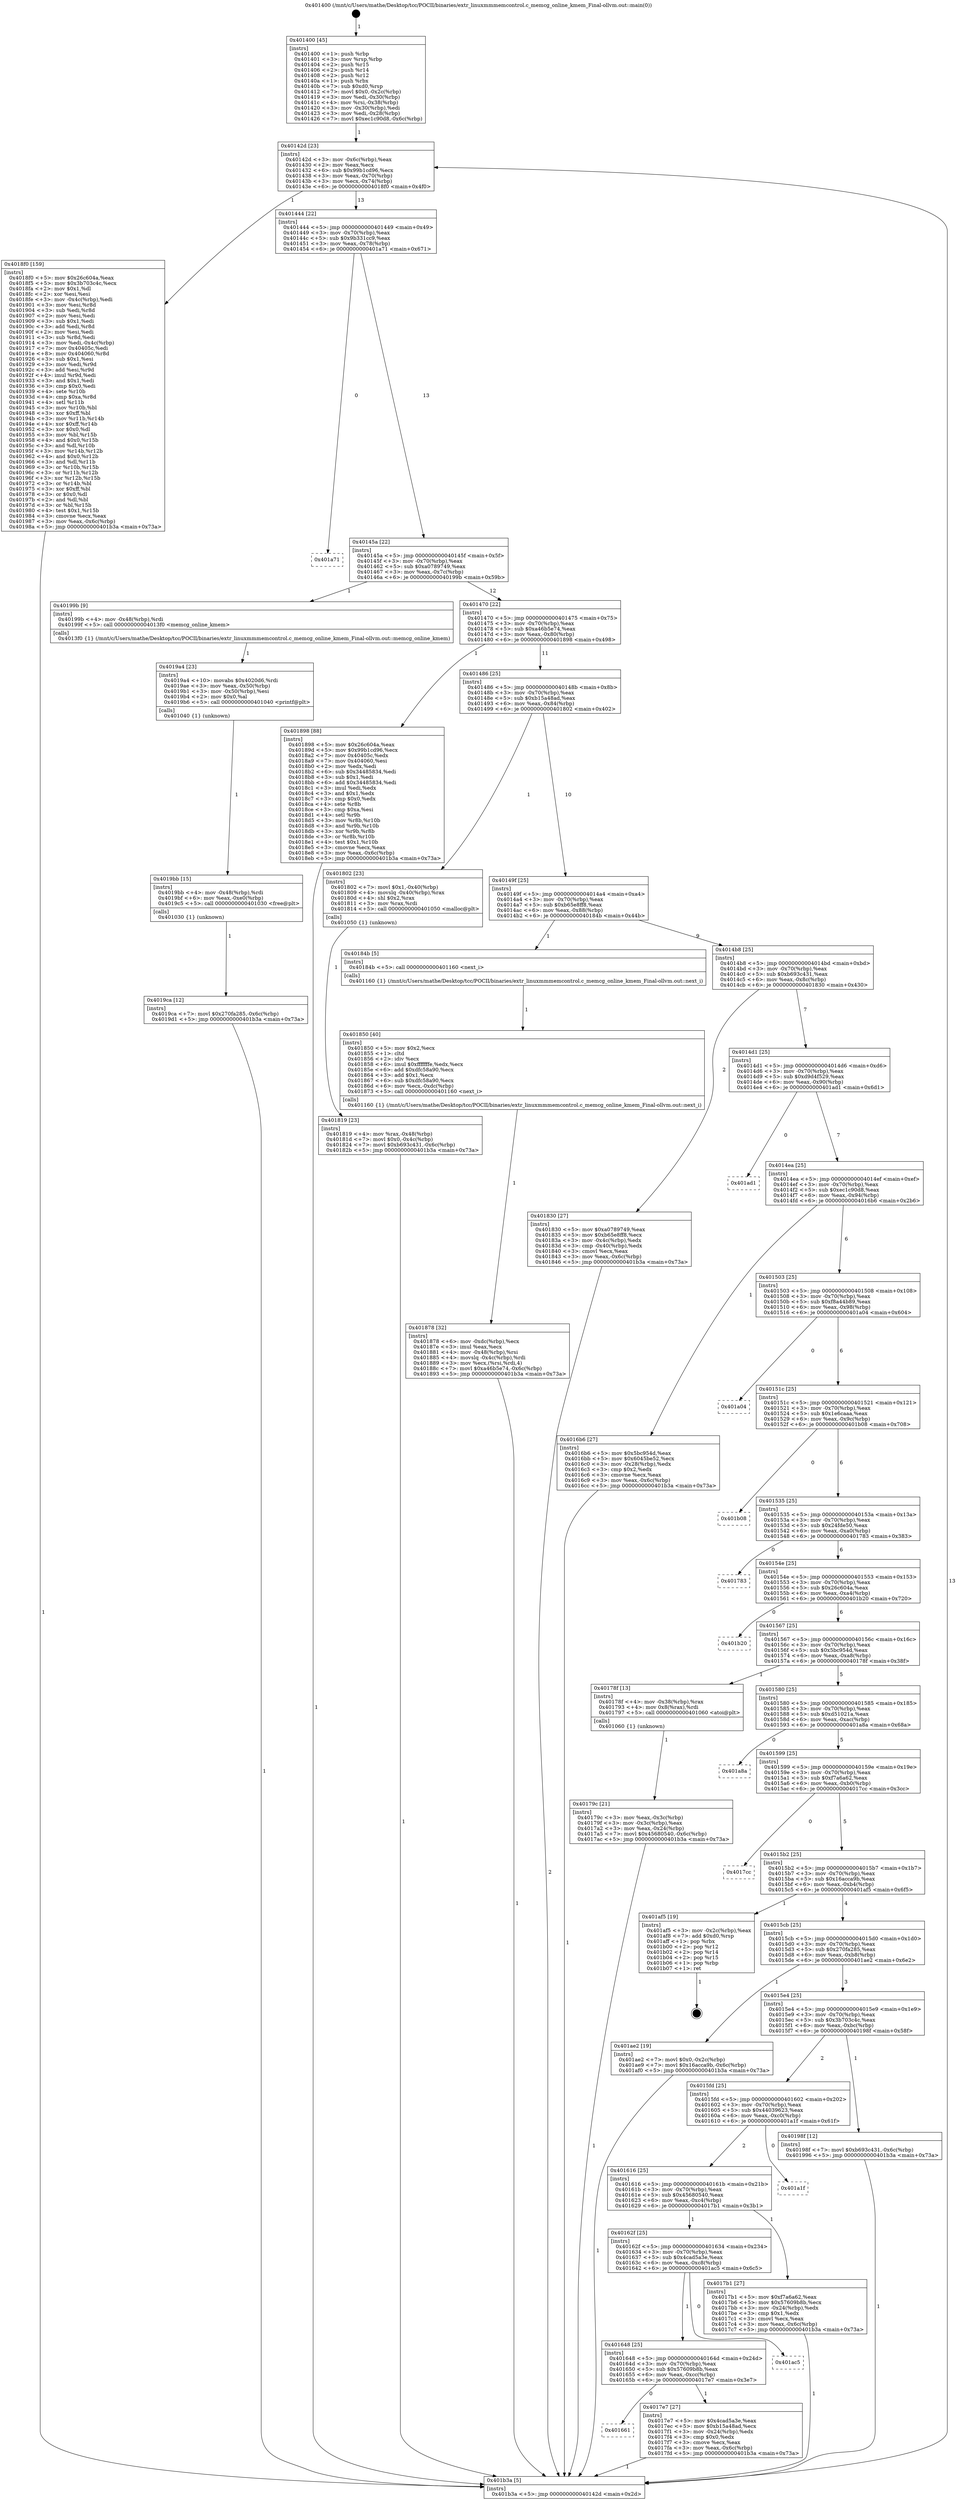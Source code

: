 digraph "0x401400" {
  label = "0x401400 (/mnt/c/Users/mathe/Desktop/tcc/POCII/binaries/extr_linuxmmmemcontrol.c_memcg_online_kmem_Final-ollvm.out::main(0))"
  labelloc = "t"
  node[shape=record]

  Entry [label="",width=0.3,height=0.3,shape=circle,fillcolor=black,style=filled]
  "0x40142d" [label="{
     0x40142d [23]\l
     | [instrs]\l
     &nbsp;&nbsp;0x40142d \<+3\>: mov -0x6c(%rbp),%eax\l
     &nbsp;&nbsp;0x401430 \<+2\>: mov %eax,%ecx\l
     &nbsp;&nbsp;0x401432 \<+6\>: sub $0x99b1cd96,%ecx\l
     &nbsp;&nbsp;0x401438 \<+3\>: mov %eax,-0x70(%rbp)\l
     &nbsp;&nbsp;0x40143b \<+3\>: mov %ecx,-0x74(%rbp)\l
     &nbsp;&nbsp;0x40143e \<+6\>: je 00000000004018f0 \<main+0x4f0\>\l
  }"]
  "0x4018f0" [label="{
     0x4018f0 [159]\l
     | [instrs]\l
     &nbsp;&nbsp;0x4018f0 \<+5\>: mov $0x26c604a,%eax\l
     &nbsp;&nbsp;0x4018f5 \<+5\>: mov $0x3b703c4c,%ecx\l
     &nbsp;&nbsp;0x4018fa \<+2\>: mov $0x1,%dl\l
     &nbsp;&nbsp;0x4018fc \<+2\>: xor %esi,%esi\l
     &nbsp;&nbsp;0x4018fe \<+3\>: mov -0x4c(%rbp),%edi\l
     &nbsp;&nbsp;0x401901 \<+3\>: mov %esi,%r8d\l
     &nbsp;&nbsp;0x401904 \<+3\>: sub %edi,%r8d\l
     &nbsp;&nbsp;0x401907 \<+2\>: mov %esi,%edi\l
     &nbsp;&nbsp;0x401909 \<+3\>: sub $0x1,%edi\l
     &nbsp;&nbsp;0x40190c \<+3\>: add %edi,%r8d\l
     &nbsp;&nbsp;0x40190f \<+2\>: mov %esi,%edi\l
     &nbsp;&nbsp;0x401911 \<+3\>: sub %r8d,%edi\l
     &nbsp;&nbsp;0x401914 \<+3\>: mov %edi,-0x4c(%rbp)\l
     &nbsp;&nbsp;0x401917 \<+7\>: mov 0x40405c,%edi\l
     &nbsp;&nbsp;0x40191e \<+8\>: mov 0x404060,%r8d\l
     &nbsp;&nbsp;0x401926 \<+3\>: sub $0x1,%esi\l
     &nbsp;&nbsp;0x401929 \<+3\>: mov %edi,%r9d\l
     &nbsp;&nbsp;0x40192c \<+3\>: add %esi,%r9d\l
     &nbsp;&nbsp;0x40192f \<+4\>: imul %r9d,%edi\l
     &nbsp;&nbsp;0x401933 \<+3\>: and $0x1,%edi\l
     &nbsp;&nbsp;0x401936 \<+3\>: cmp $0x0,%edi\l
     &nbsp;&nbsp;0x401939 \<+4\>: sete %r10b\l
     &nbsp;&nbsp;0x40193d \<+4\>: cmp $0xa,%r8d\l
     &nbsp;&nbsp;0x401941 \<+4\>: setl %r11b\l
     &nbsp;&nbsp;0x401945 \<+3\>: mov %r10b,%bl\l
     &nbsp;&nbsp;0x401948 \<+3\>: xor $0xff,%bl\l
     &nbsp;&nbsp;0x40194b \<+3\>: mov %r11b,%r14b\l
     &nbsp;&nbsp;0x40194e \<+4\>: xor $0xff,%r14b\l
     &nbsp;&nbsp;0x401952 \<+3\>: xor $0x0,%dl\l
     &nbsp;&nbsp;0x401955 \<+3\>: mov %bl,%r15b\l
     &nbsp;&nbsp;0x401958 \<+4\>: and $0x0,%r15b\l
     &nbsp;&nbsp;0x40195c \<+3\>: and %dl,%r10b\l
     &nbsp;&nbsp;0x40195f \<+3\>: mov %r14b,%r12b\l
     &nbsp;&nbsp;0x401962 \<+4\>: and $0x0,%r12b\l
     &nbsp;&nbsp;0x401966 \<+3\>: and %dl,%r11b\l
     &nbsp;&nbsp;0x401969 \<+3\>: or %r10b,%r15b\l
     &nbsp;&nbsp;0x40196c \<+3\>: or %r11b,%r12b\l
     &nbsp;&nbsp;0x40196f \<+3\>: xor %r12b,%r15b\l
     &nbsp;&nbsp;0x401972 \<+3\>: or %r14b,%bl\l
     &nbsp;&nbsp;0x401975 \<+3\>: xor $0xff,%bl\l
     &nbsp;&nbsp;0x401978 \<+3\>: or $0x0,%dl\l
     &nbsp;&nbsp;0x40197b \<+2\>: and %dl,%bl\l
     &nbsp;&nbsp;0x40197d \<+3\>: or %bl,%r15b\l
     &nbsp;&nbsp;0x401980 \<+4\>: test $0x1,%r15b\l
     &nbsp;&nbsp;0x401984 \<+3\>: cmovne %ecx,%eax\l
     &nbsp;&nbsp;0x401987 \<+3\>: mov %eax,-0x6c(%rbp)\l
     &nbsp;&nbsp;0x40198a \<+5\>: jmp 0000000000401b3a \<main+0x73a\>\l
  }"]
  "0x401444" [label="{
     0x401444 [22]\l
     | [instrs]\l
     &nbsp;&nbsp;0x401444 \<+5\>: jmp 0000000000401449 \<main+0x49\>\l
     &nbsp;&nbsp;0x401449 \<+3\>: mov -0x70(%rbp),%eax\l
     &nbsp;&nbsp;0x40144c \<+5\>: sub $0x9b331cc9,%eax\l
     &nbsp;&nbsp;0x401451 \<+3\>: mov %eax,-0x78(%rbp)\l
     &nbsp;&nbsp;0x401454 \<+6\>: je 0000000000401a71 \<main+0x671\>\l
  }"]
  Exit [label="",width=0.3,height=0.3,shape=circle,fillcolor=black,style=filled,peripheries=2]
  "0x401a71" [label="{
     0x401a71\l
  }", style=dashed]
  "0x40145a" [label="{
     0x40145a [22]\l
     | [instrs]\l
     &nbsp;&nbsp;0x40145a \<+5\>: jmp 000000000040145f \<main+0x5f\>\l
     &nbsp;&nbsp;0x40145f \<+3\>: mov -0x70(%rbp),%eax\l
     &nbsp;&nbsp;0x401462 \<+5\>: sub $0xa0789749,%eax\l
     &nbsp;&nbsp;0x401467 \<+3\>: mov %eax,-0x7c(%rbp)\l
     &nbsp;&nbsp;0x40146a \<+6\>: je 000000000040199b \<main+0x59b\>\l
  }"]
  "0x4019ca" [label="{
     0x4019ca [12]\l
     | [instrs]\l
     &nbsp;&nbsp;0x4019ca \<+7\>: movl $0x270fa285,-0x6c(%rbp)\l
     &nbsp;&nbsp;0x4019d1 \<+5\>: jmp 0000000000401b3a \<main+0x73a\>\l
  }"]
  "0x40199b" [label="{
     0x40199b [9]\l
     | [instrs]\l
     &nbsp;&nbsp;0x40199b \<+4\>: mov -0x48(%rbp),%rdi\l
     &nbsp;&nbsp;0x40199f \<+5\>: call 00000000004013f0 \<memcg_online_kmem\>\l
     | [calls]\l
     &nbsp;&nbsp;0x4013f0 \{1\} (/mnt/c/Users/mathe/Desktop/tcc/POCII/binaries/extr_linuxmmmemcontrol.c_memcg_online_kmem_Final-ollvm.out::memcg_online_kmem)\l
  }"]
  "0x401470" [label="{
     0x401470 [22]\l
     | [instrs]\l
     &nbsp;&nbsp;0x401470 \<+5\>: jmp 0000000000401475 \<main+0x75\>\l
     &nbsp;&nbsp;0x401475 \<+3\>: mov -0x70(%rbp),%eax\l
     &nbsp;&nbsp;0x401478 \<+5\>: sub $0xa46b5e74,%eax\l
     &nbsp;&nbsp;0x40147d \<+3\>: mov %eax,-0x80(%rbp)\l
     &nbsp;&nbsp;0x401480 \<+6\>: je 0000000000401898 \<main+0x498\>\l
  }"]
  "0x4019bb" [label="{
     0x4019bb [15]\l
     | [instrs]\l
     &nbsp;&nbsp;0x4019bb \<+4\>: mov -0x48(%rbp),%rdi\l
     &nbsp;&nbsp;0x4019bf \<+6\>: mov %eax,-0xe0(%rbp)\l
     &nbsp;&nbsp;0x4019c5 \<+5\>: call 0000000000401030 \<free@plt\>\l
     | [calls]\l
     &nbsp;&nbsp;0x401030 \{1\} (unknown)\l
  }"]
  "0x401898" [label="{
     0x401898 [88]\l
     | [instrs]\l
     &nbsp;&nbsp;0x401898 \<+5\>: mov $0x26c604a,%eax\l
     &nbsp;&nbsp;0x40189d \<+5\>: mov $0x99b1cd96,%ecx\l
     &nbsp;&nbsp;0x4018a2 \<+7\>: mov 0x40405c,%edx\l
     &nbsp;&nbsp;0x4018a9 \<+7\>: mov 0x404060,%esi\l
     &nbsp;&nbsp;0x4018b0 \<+2\>: mov %edx,%edi\l
     &nbsp;&nbsp;0x4018b2 \<+6\>: sub $0x34485834,%edi\l
     &nbsp;&nbsp;0x4018b8 \<+3\>: sub $0x1,%edi\l
     &nbsp;&nbsp;0x4018bb \<+6\>: add $0x34485834,%edi\l
     &nbsp;&nbsp;0x4018c1 \<+3\>: imul %edi,%edx\l
     &nbsp;&nbsp;0x4018c4 \<+3\>: and $0x1,%edx\l
     &nbsp;&nbsp;0x4018c7 \<+3\>: cmp $0x0,%edx\l
     &nbsp;&nbsp;0x4018ca \<+4\>: sete %r8b\l
     &nbsp;&nbsp;0x4018ce \<+3\>: cmp $0xa,%esi\l
     &nbsp;&nbsp;0x4018d1 \<+4\>: setl %r9b\l
     &nbsp;&nbsp;0x4018d5 \<+3\>: mov %r8b,%r10b\l
     &nbsp;&nbsp;0x4018d8 \<+3\>: and %r9b,%r10b\l
     &nbsp;&nbsp;0x4018db \<+3\>: xor %r9b,%r8b\l
     &nbsp;&nbsp;0x4018de \<+3\>: or %r8b,%r10b\l
     &nbsp;&nbsp;0x4018e1 \<+4\>: test $0x1,%r10b\l
     &nbsp;&nbsp;0x4018e5 \<+3\>: cmovne %ecx,%eax\l
     &nbsp;&nbsp;0x4018e8 \<+3\>: mov %eax,-0x6c(%rbp)\l
     &nbsp;&nbsp;0x4018eb \<+5\>: jmp 0000000000401b3a \<main+0x73a\>\l
  }"]
  "0x401486" [label="{
     0x401486 [25]\l
     | [instrs]\l
     &nbsp;&nbsp;0x401486 \<+5\>: jmp 000000000040148b \<main+0x8b\>\l
     &nbsp;&nbsp;0x40148b \<+3\>: mov -0x70(%rbp),%eax\l
     &nbsp;&nbsp;0x40148e \<+5\>: sub $0xb15a48ad,%eax\l
     &nbsp;&nbsp;0x401493 \<+6\>: mov %eax,-0x84(%rbp)\l
     &nbsp;&nbsp;0x401499 \<+6\>: je 0000000000401802 \<main+0x402\>\l
  }"]
  "0x4019a4" [label="{
     0x4019a4 [23]\l
     | [instrs]\l
     &nbsp;&nbsp;0x4019a4 \<+10\>: movabs $0x4020d6,%rdi\l
     &nbsp;&nbsp;0x4019ae \<+3\>: mov %eax,-0x50(%rbp)\l
     &nbsp;&nbsp;0x4019b1 \<+3\>: mov -0x50(%rbp),%esi\l
     &nbsp;&nbsp;0x4019b4 \<+2\>: mov $0x0,%al\l
     &nbsp;&nbsp;0x4019b6 \<+5\>: call 0000000000401040 \<printf@plt\>\l
     | [calls]\l
     &nbsp;&nbsp;0x401040 \{1\} (unknown)\l
  }"]
  "0x401802" [label="{
     0x401802 [23]\l
     | [instrs]\l
     &nbsp;&nbsp;0x401802 \<+7\>: movl $0x1,-0x40(%rbp)\l
     &nbsp;&nbsp;0x401809 \<+4\>: movslq -0x40(%rbp),%rax\l
     &nbsp;&nbsp;0x40180d \<+4\>: shl $0x2,%rax\l
     &nbsp;&nbsp;0x401811 \<+3\>: mov %rax,%rdi\l
     &nbsp;&nbsp;0x401814 \<+5\>: call 0000000000401050 \<malloc@plt\>\l
     | [calls]\l
     &nbsp;&nbsp;0x401050 \{1\} (unknown)\l
  }"]
  "0x40149f" [label="{
     0x40149f [25]\l
     | [instrs]\l
     &nbsp;&nbsp;0x40149f \<+5\>: jmp 00000000004014a4 \<main+0xa4\>\l
     &nbsp;&nbsp;0x4014a4 \<+3\>: mov -0x70(%rbp),%eax\l
     &nbsp;&nbsp;0x4014a7 \<+5\>: sub $0xb65e8ff8,%eax\l
     &nbsp;&nbsp;0x4014ac \<+6\>: mov %eax,-0x88(%rbp)\l
     &nbsp;&nbsp;0x4014b2 \<+6\>: je 000000000040184b \<main+0x44b\>\l
  }"]
  "0x401878" [label="{
     0x401878 [32]\l
     | [instrs]\l
     &nbsp;&nbsp;0x401878 \<+6\>: mov -0xdc(%rbp),%ecx\l
     &nbsp;&nbsp;0x40187e \<+3\>: imul %eax,%ecx\l
     &nbsp;&nbsp;0x401881 \<+4\>: mov -0x48(%rbp),%rsi\l
     &nbsp;&nbsp;0x401885 \<+4\>: movslq -0x4c(%rbp),%rdi\l
     &nbsp;&nbsp;0x401889 \<+3\>: mov %ecx,(%rsi,%rdi,4)\l
     &nbsp;&nbsp;0x40188c \<+7\>: movl $0xa46b5e74,-0x6c(%rbp)\l
     &nbsp;&nbsp;0x401893 \<+5\>: jmp 0000000000401b3a \<main+0x73a\>\l
  }"]
  "0x40184b" [label="{
     0x40184b [5]\l
     | [instrs]\l
     &nbsp;&nbsp;0x40184b \<+5\>: call 0000000000401160 \<next_i\>\l
     | [calls]\l
     &nbsp;&nbsp;0x401160 \{1\} (/mnt/c/Users/mathe/Desktop/tcc/POCII/binaries/extr_linuxmmmemcontrol.c_memcg_online_kmem_Final-ollvm.out::next_i)\l
  }"]
  "0x4014b8" [label="{
     0x4014b8 [25]\l
     | [instrs]\l
     &nbsp;&nbsp;0x4014b8 \<+5\>: jmp 00000000004014bd \<main+0xbd\>\l
     &nbsp;&nbsp;0x4014bd \<+3\>: mov -0x70(%rbp),%eax\l
     &nbsp;&nbsp;0x4014c0 \<+5\>: sub $0xb693c431,%eax\l
     &nbsp;&nbsp;0x4014c5 \<+6\>: mov %eax,-0x8c(%rbp)\l
     &nbsp;&nbsp;0x4014cb \<+6\>: je 0000000000401830 \<main+0x430\>\l
  }"]
  "0x401850" [label="{
     0x401850 [40]\l
     | [instrs]\l
     &nbsp;&nbsp;0x401850 \<+5\>: mov $0x2,%ecx\l
     &nbsp;&nbsp;0x401855 \<+1\>: cltd\l
     &nbsp;&nbsp;0x401856 \<+2\>: idiv %ecx\l
     &nbsp;&nbsp;0x401858 \<+6\>: imul $0xfffffffe,%edx,%ecx\l
     &nbsp;&nbsp;0x40185e \<+6\>: add $0xdfc58a90,%ecx\l
     &nbsp;&nbsp;0x401864 \<+3\>: add $0x1,%ecx\l
     &nbsp;&nbsp;0x401867 \<+6\>: sub $0xdfc58a90,%ecx\l
     &nbsp;&nbsp;0x40186d \<+6\>: mov %ecx,-0xdc(%rbp)\l
     &nbsp;&nbsp;0x401873 \<+5\>: call 0000000000401160 \<next_i\>\l
     | [calls]\l
     &nbsp;&nbsp;0x401160 \{1\} (/mnt/c/Users/mathe/Desktop/tcc/POCII/binaries/extr_linuxmmmemcontrol.c_memcg_online_kmem_Final-ollvm.out::next_i)\l
  }"]
  "0x401830" [label="{
     0x401830 [27]\l
     | [instrs]\l
     &nbsp;&nbsp;0x401830 \<+5\>: mov $0xa0789749,%eax\l
     &nbsp;&nbsp;0x401835 \<+5\>: mov $0xb65e8ff8,%ecx\l
     &nbsp;&nbsp;0x40183a \<+3\>: mov -0x4c(%rbp),%edx\l
     &nbsp;&nbsp;0x40183d \<+3\>: cmp -0x40(%rbp),%edx\l
     &nbsp;&nbsp;0x401840 \<+3\>: cmovl %ecx,%eax\l
     &nbsp;&nbsp;0x401843 \<+3\>: mov %eax,-0x6c(%rbp)\l
     &nbsp;&nbsp;0x401846 \<+5\>: jmp 0000000000401b3a \<main+0x73a\>\l
  }"]
  "0x4014d1" [label="{
     0x4014d1 [25]\l
     | [instrs]\l
     &nbsp;&nbsp;0x4014d1 \<+5\>: jmp 00000000004014d6 \<main+0xd6\>\l
     &nbsp;&nbsp;0x4014d6 \<+3\>: mov -0x70(%rbp),%eax\l
     &nbsp;&nbsp;0x4014d9 \<+5\>: sub $0xd9d4f529,%eax\l
     &nbsp;&nbsp;0x4014de \<+6\>: mov %eax,-0x90(%rbp)\l
     &nbsp;&nbsp;0x4014e4 \<+6\>: je 0000000000401ad1 \<main+0x6d1\>\l
  }"]
  "0x401819" [label="{
     0x401819 [23]\l
     | [instrs]\l
     &nbsp;&nbsp;0x401819 \<+4\>: mov %rax,-0x48(%rbp)\l
     &nbsp;&nbsp;0x40181d \<+7\>: movl $0x0,-0x4c(%rbp)\l
     &nbsp;&nbsp;0x401824 \<+7\>: movl $0xb693c431,-0x6c(%rbp)\l
     &nbsp;&nbsp;0x40182b \<+5\>: jmp 0000000000401b3a \<main+0x73a\>\l
  }"]
  "0x401ad1" [label="{
     0x401ad1\l
  }", style=dashed]
  "0x4014ea" [label="{
     0x4014ea [25]\l
     | [instrs]\l
     &nbsp;&nbsp;0x4014ea \<+5\>: jmp 00000000004014ef \<main+0xef\>\l
     &nbsp;&nbsp;0x4014ef \<+3\>: mov -0x70(%rbp),%eax\l
     &nbsp;&nbsp;0x4014f2 \<+5\>: sub $0xec1c90d8,%eax\l
     &nbsp;&nbsp;0x4014f7 \<+6\>: mov %eax,-0x94(%rbp)\l
     &nbsp;&nbsp;0x4014fd \<+6\>: je 00000000004016b6 \<main+0x2b6\>\l
  }"]
  "0x401661" [label="{
     0x401661\l
  }", style=dashed]
  "0x4016b6" [label="{
     0x4016b6 [27]\l
     | [instrs]\l
     &nbsp;&nbsp;0x4016b6 \<+5\>: mov $0x5bc954d,%eax\l
     &nbsp;&nbsp;0x4016bb \<+5\>: mov $0x6045be52,%ecx\l
     &nbsp;&nbsp;0x4016c0 \<+3\>: mov -0x28(%rbp),%edx\l
     &nbsp;&nbsp;0x4016c3 \<+3\>: cmp $0x2,%edx\l
     &nbsp;&nbsp;0x4016c6 \<+3\>: cmovne %ecx,%eax\l
     &nbsp;&nbsp;0x4016c9 \<+3\>: mov %eax,-0x6c(%rbp)\l
     &nbsp;&nbsp;0x4016cc \<+5\>: jmp 0000000000401b3a \<main+0x73a\>\l
  }"]
  "0x401503" [label="{
     0x401503 [25]\l
     | [instrs]\l
     &nbsp;&nbsp;0x401503 \<+5\>: jmp 0000000000401508 \<main+0x108\>\l
     &nbsp;&nbsp;0x401508 \<+3\>: mov -0x70(%rbp),%eax\l
     &nbsp;&nbsp;0x40150b \<+5\>: sub $0xf8a44b89,%eax\l
     &nbsp;&nbsp;0x401510 \<+6\>: mov %eax,-0x98(%rbp)\l
     &nbsp;&nbsp;0x401516 \<+6\>: je 0000000000401a04 \<main+0x604\>\l
  }"]
  "0x401b3a" [label="{
     0x401b3a [5]\l
     | [instrs]\l
     &nbsp;&nbsp;0x401b3a \<+5\>: jmp 000000000040142d \<main+0x2d\>\l
  }"]
  "0x401400" [label="{
     0x401400 [45]\l
     | [instrs]\l
     &nbsp;&nbsp;0x401400 \<+1\>: push %rbp\l
     &nbsp;&nbsp;0x401401 \<+3\>: mov %rsp,%rbp\l
     &nbsp;&nbsp;0x401404 \<+2\>: push %r15\l
     &nbsp;&nbsp;0x401406 \<+2\>: push %r14\l
     &nbsp;&nbsp;0x401408 \<+2\>: push %r12\l
     &nbsp;&nbsp;0x40140a \<+1\>: push %rbx\l
     &nbsp;&nbsp;0x40140b \<+7\>: sub $0xd0,%rsp\l
     &nbsp;&nbsp;0x401412 \<+7\>: movl $0x0,-0x2c(%rbp)\l
     &nbsp;&nbsp;0x401419 \<+3\>: mov %edi,-0x30(%rbp)\l
     &nbsp;&nbsp;0x40141c \<+4\>: mov %rsi,-0x38(%rbp)\l
     &nbsp;&nbsp;0x401420 \<+3\>: mov -0x30(%rbp),%edi\l
     &nbsp;&nbsp;0x401423 \<+3\>: mov %edi,-0x28(%rbp)\l
     &nbsp;&nbsp;0x401426 \<+7\>: movl $0xec1c90d8,-0x6c(%rbp)\l
  }"]
  "0x4017e7" [label="{
     0x4017e7 [27]\l
     | [instrs]\l
     &nbsp;&nbsp;0x4017e7 \<+5\>: mov $0x4cad5a3e,%eax\l
     &nbsp;&nbsp;0x4017ec \<+5\>: mov $0xb15a48ad,%ecx\l
     &nbsp;&nbsp;0x4017f1 \<+3\>: mov -0x24(%rbp),%edx\l
     &nbsp;&nbsp;0x4017f4 \<+3\>: cmp $0x0,%edx\l
     &nbsp;&nbsp;0x4017f7 \<+3\>: cmove %ecx,%eax\l
     &nbsp;&nbsp;0x4017fa \<+3\>: mov %eax,-0x6c(%rbp)\l
     &nbsp;&nbsp;0x4017fd \<+5\>: jmp 0000000000401b3a \<main+0x73a\>\l
  }"]
  "0x401a04" [label="{
     0x401a04\l
  }", style=dashed]
  "0x40151c" [label="{
     0x40151c [25]\l
     | [instrs]\l
     &nbsp;&nbsp;0x40151c \<+5\>: jmp 0000000000401521 \<main+0x121\>\l
     &nbsp;&nbsp;0x401521 \<+3\>: mov -0x70(%rbp),%eax\l
     &nbsp;&nbsp;0x401524 \<+5\>: sub $0x1e6caaa,%eax\l
     &nbsp;&nbsp;0x401529 \<+6\>: mov %eax,-0x9c(%rbp)\l
     &nbsp;&nbsp;0x40152f \<+6\>: je 0000000000401b08 \<main+0x708\>\l
  }"]
  "0x401648" [label="{
     0x401648 [25]\l
     | [instrs]\l
     &nbsp;&nbsp;0x401648 \<+5\>: jmp 000000000040164d \<main+0x24d\>\l
     &nbsp;&nbsp;0x40164d \<+3\>: mov -0x70(%rbp),%eax\l
     &nbsp;&nbsp;0x401650 \<+5\>: sub $0x57609b8b,%eax\l
     &nbsp;&nbsp;0x401655 \<+6\>: mov %eax,-0xcc(%rbp)\l
     &nbsp;&nbsp;0x40165b \<+6\>: je 00000000004017e7 \<main+0x3e7\>\l
  }"]
  "0x401b08" [label="{
     0x401b08\l
  }", style=dashed]
  "0x401535" [label="{
     0x401535 [25]\l
     | [instrs]\l
     &nbsp;&nbsp;0x401535 \<+5\>: jmp 000000000040153a \<main+0x13a\>\l
     &nbsp;&nbsp;0x40153a \<+3\>: mov -0x70(%rbp),%eax\l
     &nbsp;&nbsp;0x40153d \<+5\>: sub $0x24fde50,%eax\l
     &nbsp;&nbsp;0x401542 \<+6\>: mov %eax,-0xa0(%rbp)\l
     &nbsp;&nbsp;0x401548 \<+6\>: je 0000000000401783 \<main+0x383\>\l
  }"]
  "0x401ac5" [label="{
     0x401ac5\l
  }", style=dashed]
  "0x401783" [label="{
     0x401783\l
  }", style=dashed]
  "0x40154e" [label="{
     0x40154e [25]\l
     | [instrs]\l
     &nbsp;&nbsp;0x40154e \<+5\>: jmp 0000000000401553 \<main+0x153\>\l
     &nbsp;&nbsp;0x401553 \<+3\>: mov -0x70(%rbp),%eax\l
     &nbsp;&nbsp;0x401556 \<+5\>: sub $0x26c604a,%eax\l
     &nbsp;&nbsp;0x40155b \<+6\>: mov %eax,-0xa4(%rbp)\l
     &nbsp;&nbsp;0x401561 \<+6\>: je 0000000000401b20 \<main+0x720\>\l
  }"]
  "0x40162f" [label="{
     0x40162f [25]\l
     | [instrs]\l
     &nbsp;&nbsp;0x40162f \<+5\>: jmp 0000000000401634 \<main+0x234\>\l
     &nbsp;&nbsp;0x401634 \<+3\>: mov -0x70(%rbp),%eax\l
     &nbsp;&nbsp;0x401637 \<+5\>: sub $0x4cad5a3e,%eax\l
     &nbsp;&nbsp;0x40163c \<+6\>: mov %eax,-0xc8(%rbp)\l
     &nbsp;&nbsp;0x401642 \<+6\>: je 0000000000401ac5 \<main+0x6c5\>\l
  }"]
  "0x401b20" [label="{
     0x401b20\l
  }", style=dashed]
  "0x401567" [label="{
     0x401567 [25]\l
     | [instrs]\l
     &nbsp;&nbsp;0x401567 \<+5\>: jmp 000000000040156c \<main+0x16c\>\l
     &nbsp;&nbsp;0x40156c \<+3\>: mov -0x70(%rbp),%eax\l
     &nbsp;&nbsp;0x40156f \<+5\>: sub $0x5bc954d,%eax\l
     &nbsp;&nbsp;0x401574 \<+6\>: mov %eax,-0xa8(%rbp)\l
     &nbsp;&nbsp;0x40157a \<+6\>: je 000000000040178f \<main+0x38f\>\l
  }"]
  "0x4017b1" [label="{
     0x4017b1 [27]\l
     | [instrs]\l
     &nbsp;&nbsp;0x4017b1 \<+5\>: mov $0xf7a6a62,%eax\l
     &nbsp;&nbsp;0x4017b6 \<+5\>: mov $0x57609b8b,%ecx\l
     &nbsp;&nbsp;0x4017bb \<+3\>: mov -0x24(%rbp),%edx\l
     &nbsp;&nbsp;0x4017be \<+3\>: cmp $0x1,%edx\l
     &nbsp;&nbsp;0x4017c1 \<+3\>: cmovl %ecx,%eax\l
     &nbsp;&nbsp;0x4017c4 \<+3\>: mov %eax,-0x6c(%rbp)\l
     &nbsp;&nbsp;0x4017c7 \<+5\>: jmp 0000000000401b3a \<main+0x73a\>\l
  }"]
  "0x40178f" [label="{
     0x40178f [13]\l
     | [instrs]\l
     &nbsp;&nbsp;0x40178f \<+4\>: mov -0x38(%rbp),%rax\l
     &nbsp;&nbsp;0x401793 \<+4\>: mov 0x8(%rax),%rdi\l
     &nbsp;&nbsp;0x401797 \<+5\>: call 0000000000401060 \<atoi@plt\>\l
     | [calls]\l
     &nbsp;&nbsp;0x401060 \{1\} (unknown)\l
  }"]
  "0x401580" [label="{
     0x401580 [25]\l
     | [instrs]\l
     &nbsp;&nbsp;0x401580 \<+5\>: jmp 0000000000401585 \<main+0x185\>\l
     &nbsp;&nbsp;0x401585 \<+3\>: mov -0x70(%rbp),%eax\l
     &nbsp;&nbsp;0x401588 \<+5\>: sub $0xd51021a,%eax\l
     &nbsp;&nbsp;0x40158d \<+6\>: mov %eax,-0xac(%rbp)\l
     &nbsp;&nbsp;0x401593 \<+6\>: je 0000000000401a8a \<main+0x68a\>\l
  }"]
  "0x40179c" [label="{
     0x40179c [21]\l
     | [instrs]\l
     &nbsp;&nbsp;0x40179c \<+3\>: mov %eax,-0x3c(%rbp)\l
     &nbsp;&nbsp;0x40179f \<+3\>: mov -0x3c(%rbp),%eax\l
     &nbsp;&nbsp;0x4017a2 \<+3\>: mov %eax,-0x24(%rbp)\l
     &nbsp;&nbsp;0x4017a5 \<+7\>: movl $0x45680540,-0x6c(%rbp)\l
     &nbsp;&nbsp;0x4017ac \<+5\>: jmp 0000000000401b3a \<main+0x73a\>\l
  }"]
  "0x401616" [label="{
     0x401616 [25]\l
     | [instrs]\l
     &nbsp;&nbsp;0x401616 \<+5\>: jmp 000000000040161b \<main+0x21b\>\l
     &nbsp;&nbsp;0x40161b \<+3\>: mov -0x70(%rbp),%eax\l
     &nbsp;&nbsp;0x40161e \<+5\>: sub $0x45680540,%eax\l
     &nbsp;&nbsp;0x401623 \<+6\>: mov %eax,-0xc4(%rbp)\l
     &nbsp;&nbsp;0x401629 \<+6\>: je 00000000004017b1 \<main+0x3b1\>\l
  }"]
  "0x401a8a" [label="{
     0x401a8a\l
  }", style=dashed]
  "0x401599" [label="{
     0x401599 [25]\l
     | [instrs]\l
     &nbsp;&nbsp;0x401599 \<+5\>: jmp 000000000040159e \<main+0x19e\>\l
     &nbsp;&nbsp;0x40159e \<+3\>: mov -0x70(%rbp),%eax\l
     &nbsp;&nbsp;0x4015a1 \<+5\>: sub $0xf7a6a62,%eax\l
     &nbsp;&nbsp;0x4015a6 \<+6\>: mov %eax,-0xb0(%rbp)\l
     &nbsp;&nbsp;0x4015ac \<+6\>: je 00000000004017cc \<main+0x3cc\>\l
  }"]
  "0x401a1f" [label="{
     0x401a1f\l
  }", style=dashed]
  "0x4017cc" [label="{
     0x4017cc\l
  }", style=dashed]
  "0x4015b2" [label="{
     0x4015b2 [25]\l
     | [instrs]\l
     &nbsp;&nbsp;0x4015b2 \<+5\>: jmp 00000000004015b7 \<main+0x1b7\>\l
     &nbsp;&nbsp;0x4015b7 \<+3\>: mov -0x70(%rbp),%eax\l
     &nbsp;&nbsp;0x4015ba \<+5\>: sub $0x16acca9b,%eax\l
     &nbsp;&nbsp;0x4015bf \<+6\>: mov %eax,-0xb4(%rbp)\l
     &nbsp;&nbsp;0x4015c5 \<+6\>: je 0000000000401af5 \<main+0x6f5\>\l
  }"]
  "0x4015fd" [label="{
     0x4015fd [25]\l
     | [instrs]\l
     &nbsp;&nbsp;0x4015fd \<+5\>: jmp 0000000000401602 \<main+0x202\>\l
     &nbsp;&nbsp;0x401602 \<+3\>: mov -0x70(%rbp),%eax\l
     &nbsp;&nbsp;0x401605 \<+5\>: sub $0x44039623,%eax\l
     &nbsp;&nbsp;0x40160a \<+6\>: mov %eax,-0xc0(%rbp)\l
     &nbsp;&nbsp;0x401610 \<+6\>: je 0000000000401a1f \<main+0x61f\>\l
  }"]
  "0x401af5" [label="{
     0x401af5 [19]\l
     | [instrs]\l
     &nbsp;&nbsp;0x401af5 \<+3\>: mov -0x2c(%rbp),%eax\l
     &nbsp;&nbsp;0x401af8 \<+7\>: add $0xd0,%rsp\l
     &nbsp;&nbsp;0x401aff \<+1\>: pop %rbx\l
     &nbsp;&nbsp;0x401b00 \<+2\>: pop %r12\l
     &nbsp;&nbsp;0x401b02 \<+2\>: pop %r14\l
     &nbsp;&nbsp;0x401b04 \<+2\>: pop %r15\l
     &nbsp;&nbsp;0x401b06 \<+1\>: pop %rbp\l
     &nbsp;&nbsp;0x401b07 \<+1\>: ret\l
  }"]
  "0x4015cb" [label="{
     0x4015cb [25]\l
     | [instrs]\l
     &nbsp;&nbsp;0x4015cb \<+5\>: jmp 00000000004015d0 \<main+0x1d0\>\l
     &nbsp;&nbsp;0x4015d0 \<+3\>: mov -0x70(%rbp),%eax\l
     &nbsp;&nbsp;0x4015d3 \<+5\>: sub $0x270fa285,%eax\l
     &nbsp;&nbsp;0x4015d8 \<+6\>: mov %eax,-0xb8(%rbp)\l
     &nbsp;&nbsp;0x4015de \<+6\>: je 0000000000401ae2 \<main+0x6e2\>\l
  }"]
  "0x40198f" [label="{
     0x40198f [12]\l
     | [instrs]\l
     &nbsp;&nbsp;0x40198f \<+7\>: movl $0xb693c431,-0x6c(%rbp)\l
     &nbsp;&nbsp;0x401996 \<+5\>: jmp 0000000000401b3a \<main+0x73a\>\l
  }"]
  "0x401ae2" [label="{
     0x401ae2 [19]\l
     | [instrs]\l
     &nbsp;&nbsp;0x401ae2 \<+7\>: movl $0x0,-0x2c(%rbp)\l
     &nbsp;&nbsp;0x401ae9 \<+7\>: movl $0x16acca9b,-0x6c(%rbp)\l
     &nbsp;&nbsp;0x401af0 \<+5\>: jmp 0000000000401b3a \<main+0x73a\>\l
  }"]
  "0x4015e4" [label="{
     0x4015e4 [25]\l
     | [instrs]\l
     &nbsp;&nbsp;0x4015e4 \<+5\>: jmp 00000000004015e9 \<main+0x1e9\>\l
     &nbsp;&nbsp;0x4015e9 \<+3\>: mov -0x70(%rbp),%eax\l
     &nbsp;&nbsp;0x4015ec \<+5\>: sub $0x3b703c4c,%eax\l
     &nbsp;&nbsp;0x4015f1 \<+6\>: mov %eax,-0xbc(%rbp)\l
     &nbsp;&nbsp;0x4015f7 \<+6\>: je 000000000040198f \<main+0x58f\>\l
  }"]
  Entry -> "0x401400" [label=" 1"]
  "0x40142d" -> "0x4018f0" [label=" 1"]
  "0x40142d" -> "0x401444" [label=" 13"]
  "0x401af5" -> Exit [label=" 1"]
  "0x401444" -> "0x401a71" [label=" 0"]
  "0x401444" -> "0x40145a" [label=" 13"]
  "0x401ae2" -> "0x401b3a" [label=" 1"]
  "0x40145a" -> "0x40199b" [label=" 1"]
  "0x40145a" -> "0x401470" [label=" 12"]
  "0x4019ca" -> "0x401b3a" [label=" 1"]
  "0x401470" -> "0x401898" [label=" 1"]
  "0x401470" -> "0x401486" [label=" 11"]
  "0x4019bb" -> "0x4019ca" [label=" 1"]
  "0x401486" -> "0x401802" [label=" 1"]
  "0x401486" -> "0x40149f" [label=" 10"]
  "0x4019a4" -> "0x4019bb" [label=" 1"]
  "0x40149f" -> "0x40184b" [label=" 1"]
  "0x40149f" -> "0x4014b8" [label=" 9"]
  "0x40199b" -> "0x4019a4" [label=" 1"]
  "0x4014b8" -> "0x401830" [label=" 2"]
  "0x4014b8" -> "0x4014d1" [label=" 7"]
  "0x40198f" -> "0x401b3a" [label=" 1"]
  "0x4014d1" -> "0x401ad1" [label=" 0"]
  "0x4014d1" -> "0x4014ea" [label=" 7"]
  "0x4018f0" -> "0x401b3a" [label=" 1"]
  "0x4014ea" -> "0x4016b6" [label=" 1"]
  "0x4014ea" -> "0x401503" [label=" 6"]
  "0x4016b6" -> "0x401b3a" [label=" 1"]
  "0x401400" -> "0x40142d" [label=" 1"]
  "0x401b3a" -> "0x40142d" [label=" 13"]
  "0x401898" -> "0x401b3a" [label=" 1"]
  "0x401503" -> "0x401a04" [label=" 0"]
  "0x401503" -> "0x40151c" [label=" 6"]
  "0x401878" -> "0x401b3a" [label=" 1"]
  "0x40151c" -> "0x401b08" [label=" 0"]
  "0x40151c" -> "0x401535" [label=" 6"]
  "0x40184b" -> "0x401850" [label=" 1"]
  "0x401535" -> "0x401783" [label=" 0"]
  "0x401535" -> "0x40154e" [label=" 6"]
  "0x401830" -> "0x401b3a" [label=" 2"]
  "0x40154e" -> "0x401b20" [label=" 0"]
  "0x40154e" -> "0x401567" [label=" 6"]
  "0x401802" -> "0x401819" [label=" 1"]
  "0x401567" -> "0x40178f" [label=" 1"]
  "0x401567" -> "0x401580" [label=" 5"]
  "0x40178f" -> "0x40179c" [label=" 1"]
  "0x40179c" -> "0x401b3a" [label=" 1"]
  "0x4017e7" -> "0x401b3a" [label=" 1"]
  "0x401580" -> "0x401a8a" [label=" 0"]
  "0x401580" -> "0x401599" [label=" 5"]
  "0x401648" -> "0x4017e7" [label=" 1"]
  "0x401599" -> "0x4017cc" [label=" 0"]
  "0x401599" -> "0x4015b2" [label=" 5"]
  "0x401850" -> "0x401878" [label=" 1"]
  "0x4015b2" -> "0x401af5" [label=" 1"]
  "0x4015b2" -> "0x4015cb" [label=" 4"]
  "0x40162f" -> "0x401ac5" [label=" 0"]
  "0x4015cb" -> "0x401ae2" [label=" 1"]
  "0x4015cb" -> "0x4015e4" [label=" 3"]
  "0x401819" -> "0x401b3a" [label=" 1"]
  "0x4015e4" -> "0x40198f" [label=" 1"]
  "0x4015e4" -> "0x4015fd" [label=" 2"]
  "0x40162f" -> "0x401648" [label=" 1"]
  "0x4015fd" -> "0x401a1f" [label=" 0"]
  "0x4015fd" -> "0x401616" [label=" 2"]
  "0x401648" -> "0x401661" [label=" 0"]
  "0x401616" -> "0x4017b1" [label=" 1"]
  "0x401616" -> "0x40162f" [label=" 1"]
  "0x4017b1" -> "0x401b3a" [label=" 1"]
}
